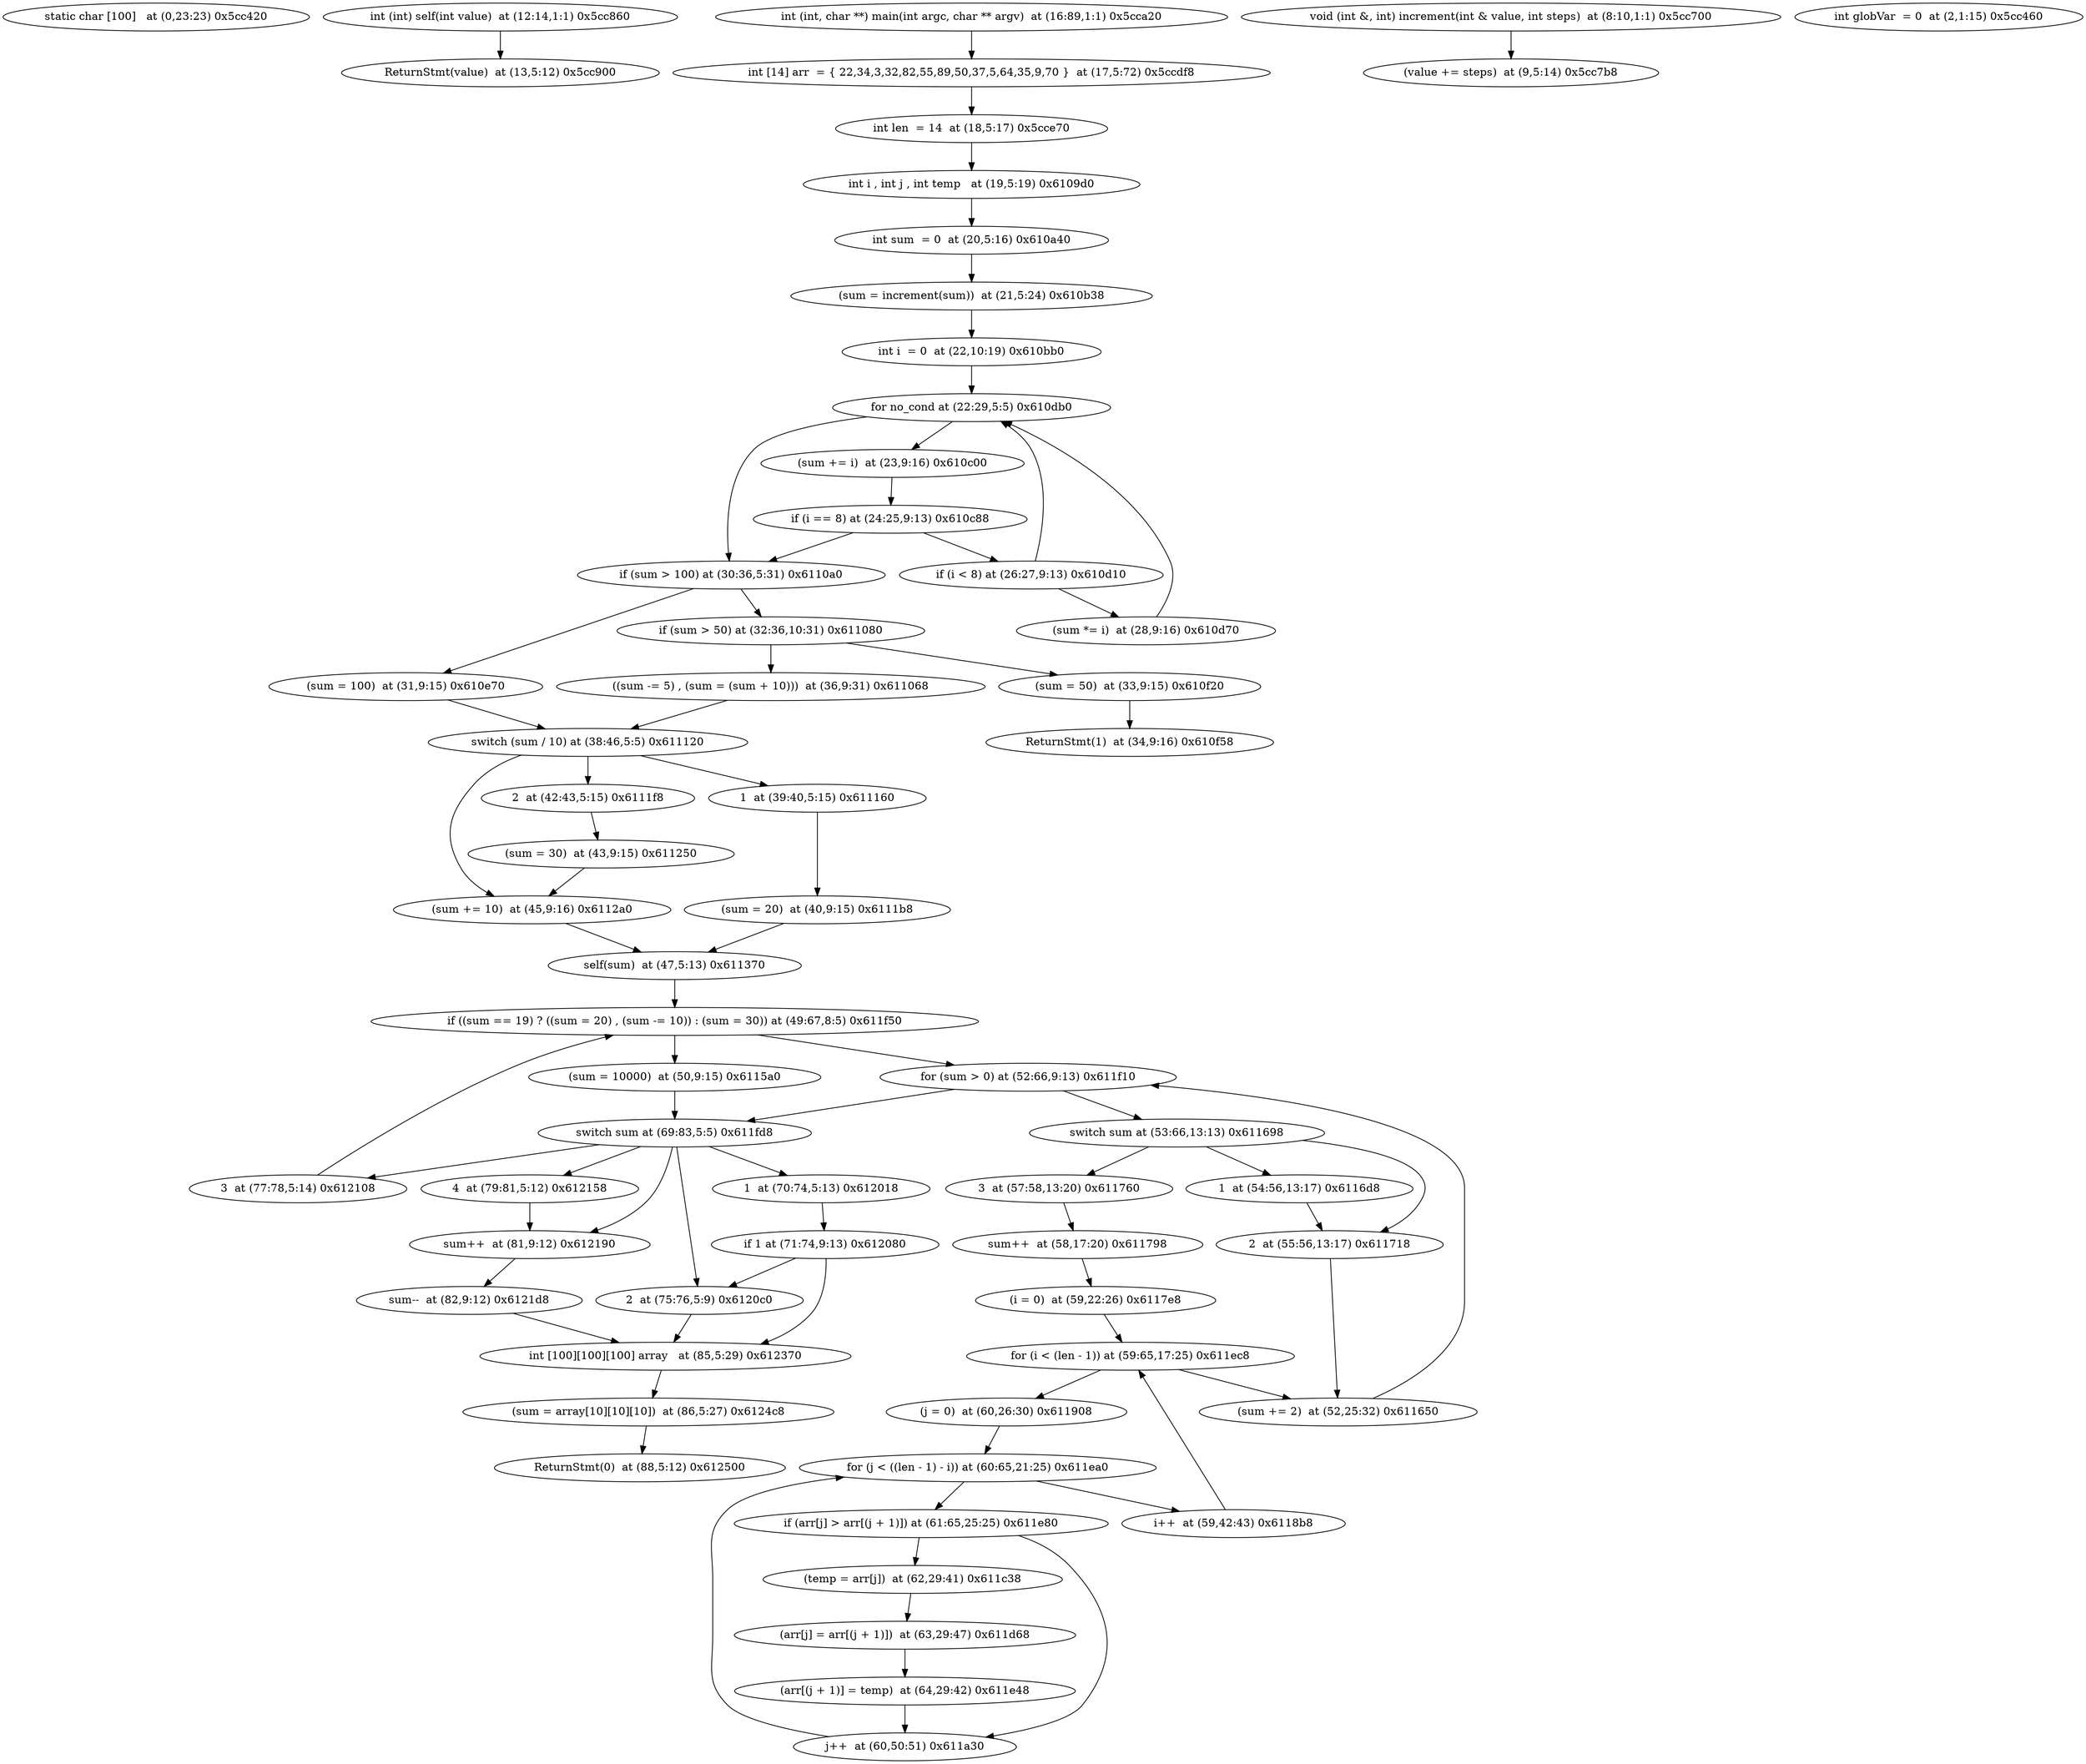 digraph {
"static char [100]   at (0,23:23) 0x5cc420"
"int (int) self(int value)  at (12:14,1:1) 0x5cc860" -> "ReturnStmt(value)  at (13,5:12) 0x5cc900"
"ReturnStmt(value)  at (13,5:12) 0x5cc900"
"int (int, char **) main(int argc, char ** argv)  at (16:89,1:1) 0x5cca20" -> "int [14] arr  = { 22,34,3,32,82,55,89,50,37,5,64,35,9,70 }  at (17,5:72) 0x5ccdf8"
"int [14] arr  = { 22,34,3,32,82,55,89,50,37,5,64,35,9,70 }  at (17,5:72) 0x5ccdf8" -> "int len  = 14  at (18,5:17) 0x5cce70"
"int len  = 14  at (18,5:17) 0x5cce70" -> "int i , int j , int temp   at (19,5:19) 0x6109d0"
"int i , int j , int temp   at (19,5:19) 0x6109d0" -> "int sum  = 0  at (20,5:16) 0x610a40"
"int sum  = 0  at (20,5:16) 0x610a40" -> "(sum = increment(sum))  at (21,5:24) 0x610b38"
"(sum = increment(sum))  at (21,5:24) 0x610b38" -> "int i  = 0  at (22,10:19) 0x610bb0"
"int i  = 0  at (22,10:19) 0x610bb0" -> "for no_cond at (22:29,5:5) 0x610db0"
"for no_cond at (22:29,5:5) 0x610db0" -> "(sum += i)  at (23,9:16) 0x610c00"
"for no_cond at (22:29,5:5) 0x610db0" -> "if (sum > 100) at (30:36,5:31) 0x6110a0"
"(sum += i)  at (23,9:16) 0x610c00" -> "if (i == 8) at (24:25,9:13) 0x610c88"
"if (i == 8) at (24:25,9:13) 0x610c88" -> "if (sum > 100) at (30:36,5:31) 0x6110a0"
"if (i == 8) at (24:25,9:13) 0x610c88" -> "if (i < 8) at (26:27,9:13) 0x610d10"
"if (sum > 100) at (30:36,5:31) 0x6110a0" -> "(sum = 100)  at (31,9:15) 0x610e70"
"if (sum > 100) at (30:36,5:31) 0x6110a0" -> "if (sum > 50) at (32:36,10:31) 0x611080"
"(sum = 100)  at (31,9:15) 0x610e70" -> "switch (sum / 10) at (38:46,5:5) 0x611120"
"switch (sum / 10) at (38:46,5:5) 0x611120" -> "2  at (42:43,5:15) 0x6111f8"
"switch (sum / 10) at (38:46,5:5) 0x611120" -> "(sum += 10)  at (45,9:16) 0x6112a0"
"switch (sum / 10) at (38:46,5:5) 0x611120" -> "1  at (39:40,5:15) 0x611160"
"2  at (42:43,5:15) 0x6111f8" -> "(sum = 30)  at (43,9:15) 0x611250"
"(sum = 30)  at (43,9:15) 0x611250" -> "(sum += 10)  at (45,9:16) 0x6112a0"
"(sum += 10)  at (45,9:16) 0x6112a0" -> "self(sum)  at (47,5:13) 0x611370"
"self(sum)  at (47,5:13) 0x611370" -> "if ((sum == 19) ? ((sum = 20) , (sum -= 10)) : (sum = 30)) at (49:67,8:5) 0x611f50"
"if ((sum == 19) ? ((sum = 20) , (sum -= 10)) : (sum = 30)) at (49:67,8:5) 0x611f50" -> "for (sum > 0) at (52:66,9:13) 0x611f10"
"if ((sum == 19) ? ((sum = 20) , (sum -= 10)) : (sum = 30)) at (49:67,8:5) 0x611f50" -> "(sum = 10000)  at (50,9:15) 0x6115a0"
"for (sum > 0) at (52:66,9:13) 0x611f10" -> "switch sum at (69:83,5:5) 0x611fd8"
"for (sum > 0) at (52:66,9:13) 0x611f10" -> "switch sum at (53:66,13:13) 0x611698"
"switch sum at (69:83,5:5) 0x611fd8" -> "3  at (77:78,5:14) 0x612108"
"switch sum at (69:83,5:5) 0x611fd8" -> "2  at (75:76,5:9) 0x6120c0"
"switch sum at (69:83,5:5) 0x611fd8" -> "1  at (70:74,5:13) 0x612018"
"switch sum at (69:83,5:5) 0x611fd8" -> "4  at (79:81,5:12) 0x612158"
"switch sum at (69:83,5:5) 0x611fd8" -> "sum++  at (81,9:12) 0x612190"
"3  at (77:78,5:14) 0x612108" -> "if ((sum == 19) ? ((sum = 20) , (sum -= 10)) : (sum = 30)) at (49:67,8:5) 0x611f50"
"2  at (75:76,5:9) 0x6120c0" -> "int [100][100][100] array   at (85,5:29) 0x612370"
"int [100][100][100] array   at (85,5:29) 0x612370" -> "(sum = array[10][10][10])  at (86,5:27) 0x6124c8"
"(sum = array[10][10][10])  at (86,5:27) 0x6124c8" -> "ReturnStmt(0)  at (88,5:12) 0x612500"
"ReturnStmt(0)  at (88,5:12) 0x612500"
"1  at (70:74,5:13) 0x612018" -> "if 1 at (71:74,9:13) 0x612080"
"if 1 at (71:74,9:13) 0x612080" -> "int [100][100][100] array   at (85,5:29) 0x612370"
"if 1 at (71:74,9:13) 0x612080" -> "2  at (75:76,5:9) 0x6120c0"
"4  at (79:81,5:12) 0x612158" -> "sum++  at (81,9:12) 0x612190"
"sum++  at (81,9:12) 0x612190" -> "sum--  at (82,9:12) 0x6121d8"
"sum--  at (82,9:12) 0x6121d8" -> "int [100][100][100] array   at (85,5:29) 0x612370"
"switch sum at (53:66,13:13) 0x611698" -> "2  at (55:56,13:17) 0x611718"
"switch sum at (53:66,13:13) 0x611698" -> "3  at (57:58,13:20) 0x611760"
"switch sum at (53:66,13:13) 0x611698" -> "1  at (54:56,13:17) 0x6116d8"
"2  at (55:56,13:17) 0x611718" -> "(sum += 2)  at (52,25:32) 0x611650"
"(sum += 2)  at (52,25:32) 0x611650" -> "for (sum > 0) at (52:66,9:13) 0x611f10"
"3  at (57:58,13:20) 0x611760" -> "sum++  at (58,17:20) 0x611798"
"sum++  at (58,17:20) 0x611798" -> "(i = 0)  at (59,22:26) 0x6117e8"
"(i = 0)  at (59,22:26) 0x6117e8" -> "for (i < (len - 1)) at (59:65,17:25) 0x611ec8"
"for (i < (len - 1)) at (59:65,17:25) 0x611ec8" -> "(j = 0)  at (60,26:30) 0x611908"
"for (i < (len - 1)) at (59:65,17:25) 0x611ec8" -> "(sum += 2)  at (52,25:32) 0x611650"
"(j = 0)  at (60,26:30) 0x611908" -> "for (j < ((len - 1) - i)) at (60:65,21:25) 0x611ea0"
"for (j < ((len - 1) - i)) at (60:65,21:25) 0x611ea0" -> "i++  at (59,42:43) 0x6118b8"
"for (j < ((len - 1) - i)) at (60:65,21:25) 0x611ea0" -> "if (arr[j] > arr[(j + 1)]) at (61:65,25:25) 0x611e80"
"i++  at (59,42:43) 0x6118b8" -> "for (i < (len - 1)) at (59:65,17:25) 0x611ec8"
"if (arr[j] > arr[(j + 1)]) at (61:65,25:25) 0x611e80" -> "j++  at (60,50:51) 0x611a30"
"if (arr[j] > arr[(j + 1)]) at (61:65,25:25) 0x611e80" -> "(temp = arr[j])  at (62,29:41) 0x611c38"
"j++  at (60,50:51) 0x611a30" -> "for (j < ((len - 1) - i)) at (60:65,21:25) 0x611ea0"
"(temp = arr[j])  at (62,29:41) 0x611c38" -> "(arr[j] = arr[(j + 1)])  at (63,29:47) 0x611d68"
"(arr[j] = arr[(j + 1)])  at (63,29:47) 0x611d68" -> "(arr[(j + 1)] = temp)  at (64,29:42) 0x611e48"
"(arr[(j + 1)] = temp)  at (64,29:42) 0x611e48" -> "j++  at (60,50:51) 0x611a30"
"1  at (54:56,13:17) 0x6116d8" -> "2  at (55:56,13:17) 0x611718"
"(sum = 10000)  at (50,9:15) 0x6115a0" -> "switch sum at (69:83,5:5) 0x611fd8"
"1  at (39:40,5:15) 0x611160" -> "(sum = 20)  at (40,9:15) 0x6111b8"
"(sum = 20)  at (40,9:15) 0x6111b8" -> "self(sum)  at (47,5:13) 0x611370"
"if (sum > 50) at (32:36,10:31) 0x611080" -> "(sum = 50)  at (33,9:15) 0x610f20"
"if (sum > 50) at (32:36,10:31) 0x611080" -> "((sum -= 5) , (sum = (sum + 10)))  at (36,9:31) 0x611068"
"(sum = 50)  at (33,9:15) 0x610f20" -> "ReturnStmt(1)  at (34,9:16) 0x610f58"
"ReturnStmt(1)  at (34,9:16) 0x610f58"
"((sum -= 5) , (sum = (sum + 10)))  at (36,9:31) 0x611068" -> "switch (sum / 10) at (38:46,5:5) 0x611120"
"if (i < 8) at (26:27,9:13) 0x610d10" -> "(sum *= i)  at (28,9:16) 0x610d70"
"if (i < 8) at (26:27,9:13) 0x610d10" -> "for no_cond at (22:29,5:5) 0x610db0"
"(sum *= i)  at (28,9:16) 0x610d70" -> "for no_cond at (22:29,5:5) 0x610db0"
"void (int &, int) increment(int & value, int steps)  at (8:10,1:1) 0x5cc700" -> "(value += steps)  at (9,5:14) 0x5cc7b8"
"(value += steps)  at (9,5:14) 0x5cc7b8"
"int globVar  = 0  at (2,1:15) 0x5cc460"
}